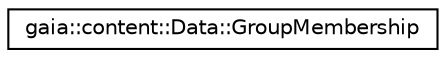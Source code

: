 digraph G
{
  edge [fontname="Helvetica",fontsize="10",labelfontname="Helvetica",labelfontsize="10"];
  node [fontname="Helvetica",fontsize="10",shape=record];
  rankdir=LR;
  Node1 [label="gaia::content::Data::GroupMembership",height=0.2,width=0.4,color="black", fillcolor="white", style="filled",URL="$d9/dea/classgaia_1_1content_1_1_data_1_1_group_membership.html",tooltip="Group Membership."];
}
